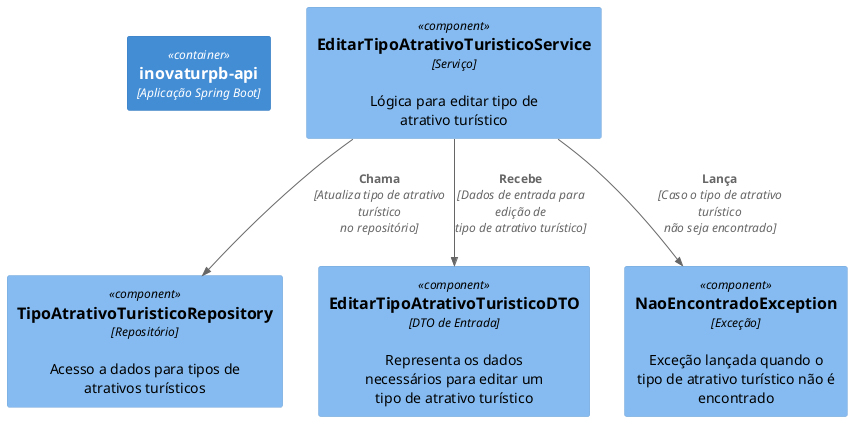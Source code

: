 @startuml
!define C4_COMPONENT
!include <C4/C4_Component.puml>

Container(app, "inovaturpb-api", "Aplicação Spring Boot")

' Serviço para editar tipo de atrativo turístico
Component(service, "EditarTipoAtrativoTuristicoService", "Serviço", "Lógica para editar tipo de atrativo turístico")

' Repositório do tipo de atrativo turístico
Component(repository, "TipoAtrativoTuristicoRepository", "Repositório", "Acesso a dados para tipos de atrativos turísticos")

' DTO de entrada para edição de tipo de atrativo turístico
Component(dtoIn, "EditarTipoAtrativoTuristicoDTO", "DTO de Entrada", "Representa os dados necessários para editar um tipo de atrativo turístico")

' Exceção caso o tipo de atrativo turístico não seja encontrado
Component(exception, "NaoEncontradoException", "Exceção", "Exceção lançada quando o tipo de atrativo turístico não é encontrado")

' Relacionamentos
Rel(service, repository, "Chama", "Atualiza tipo de atrativo turístico no repositório")
Rel(service, dtoIn, "Recebe", "Dados de entrada para edição de tipo de atrativo turístico")
Rel(service, exception, "Lança", "Caso o tipo de atrativo turístico não seja encontrado")

@enduml
